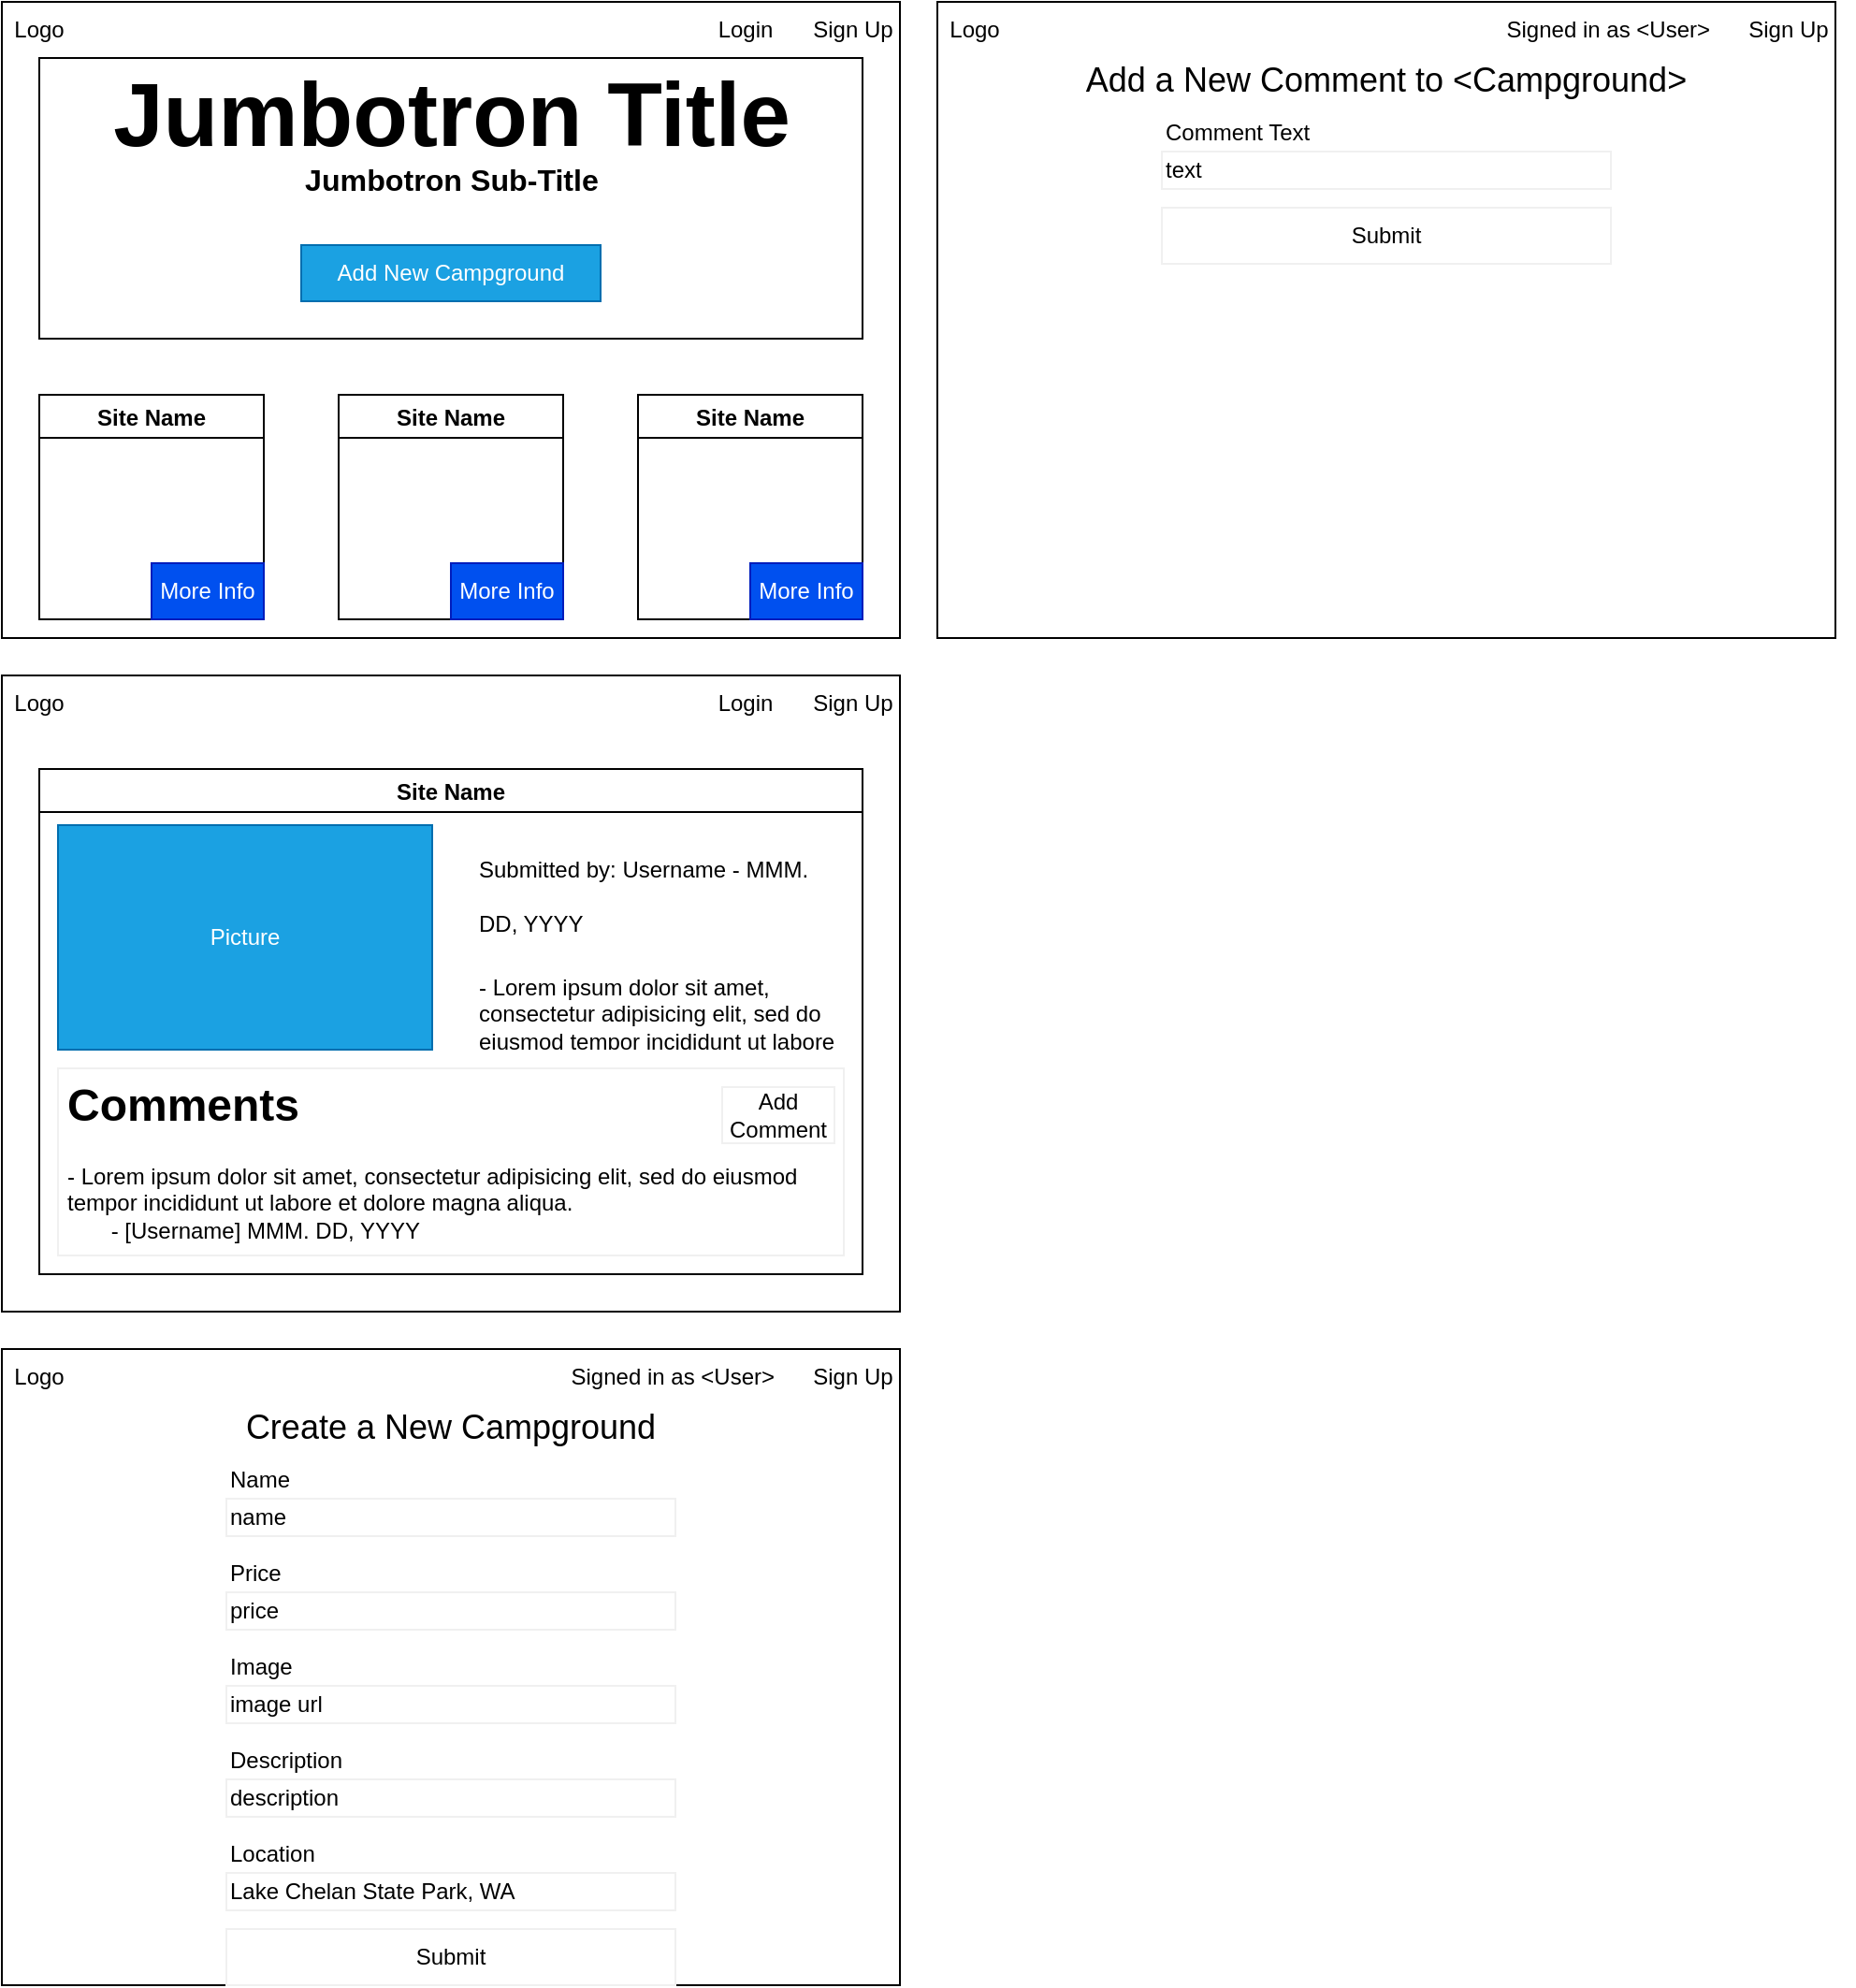 <mxfile version="13.10.0" type="embed">
    <diagram id="F4u_9Ul08jjEbGr49d2d" name="Page-1">
        <mxGraphModel dx="832" dy="429" grid="1" gridSize="10" guides="1" tooltips="1" connect="1" arrows="1" fold="1" page="1" pageScale="1" pageWidth="850" pageHeight="1100" math="0" shadow="0">
            <root>
                <mxCell id="0"/>
                <mxCell id="1" parent="0"/>
                <mxCell id="25" value="" style="group;" vertex="1" connectable="0" parent="1">
                    <mxGeometry width="480" height="340" as="geometry"/>
                </mxCell>
                <mxCell id="11" value="" style="rounded=0;whiteSpace=wrap;html=1;container=1;" vertex="1" parent="25">
                    <mxGeometry width="480" height="340" as="geometry"/>
                </mxCell>
                <mxCell id="57" value="" style="rounded=0;whiteSpace=wrap;html=1;" vertex="1" parent="11">
                    <mxGeometry x="20" y="30" width="440" height="150" as="geometry"/>
                </mxCell>
                <mxCell id="24" value="Sign Up" style="text;html=1;align=center;verticalAlign=middle;whiteSpace=wrap;rounded=0;" vertex="1" parent="11">
                    <mxGeometry x="430" width="50" height="30" as="geometry"/>
                </mxCell>
                <mxCell id="58" value="&lt;h6&gt;Jumbotron Sub-Title&lt;/h6&gt;" style="text;strokeColor=none;fillColor=none;html=1;fontSize=24;fontStyle=1;verticalAlign=middle;align=center;" vertex="1" parent="11">
                    <mxGeometry x="20" y="80" width="440" height="30" as="geometry"/>
                </mxCell>
                <mxCell id="20" value="Add New Campground" style="text;html=1;strokeColor=#006EAF;fillColor=#1ba1e2;align=center;verticalAlign=middle;whiteSpace=wrap;rounded=0;fontColor=#ffffff;" vertex="1" parent="11">
                    <mxGeometry x="160" y="130" width="160" height="30" as="geometry"/>
                </mxCell>
                <mxCell id="15" value="&lt;h1&gt;Jumbotron Title&lt;/h1&gt;" style="text;strokeColor=none;fillColor=none;html=1;fontSize=24;fontStyle=1;verticalAlign=middle;align=center;" vertex="1" parent="11">
                    <mxGeometry x="20" y="40" width="440" height="40" as="geometry"/>
                </mxCell>
                <mxCell id="8" value="Site Name" style="swimlane;" vertex="1" parent="25">
                    <mxGeometry x="340" y="210" width="120" height="120" as="geometry"/>
                </mxCell>
                <mxCell id="9" value="Site Name" style="swimlane;" vertex="1" parent="25">
                    <mxGeometry x="180" y="210" width="120" height="120" as="geometry"/>
                </mxCell>
                <mxCell id="10" value="Site Name" style="swimlane;" vertex="1" parent="25">
                    <mxGeometry x="20" y="210" width="120" height="120" as="geometry"/>
                </mxCell>
                <mxCell id="17" value="Login" style="text;html=1;align=center;verticalAlign=middle;whiteSpace=wrap;rounded=0;" vertex="1" parent="25">
                    <mxGeometry x="370" width="55" height="30" as="geometry"/>
                </mxCell>
                <mxCell id="21" value="More Info" style="text;html=1;strokeColor=#001DBC;fillColor=#0050ef;align=center;verticalAlign=middle;whiteSpace=wrap;rounded=0;perimeterSpacing=1;fontColor=#ffffff;" vertex="1" parent="25">
                    <mxGeometry x="80" y="300" width="60" height="30" as="geometry"/>
                </mxCell>
                <mxCell id="22" value="More Info" style="text;html=1;strokeColor=#001DBC;fillColor=#0050ef;align=center;verticalAlign=middle;whiteSpace=wrap;rounded=0;perimeterSpacing=1;fontColor=#ffffff;" vertex="1" parent="25">
                    <mxGeometry x="240" y="300" width="60" height="30" as="geometry"/>
                </mxCell>
                <mxCell id="23" value="More Info" style="text;html=1;strokeColor=#001DBC;fillColor=#0050ef;align=center;verticalAlign=middle;whiteSpace=wrap;rounded=0;perimeterSpacing=1;fontColor=#ffffff;" vertex="1" parent="25">
                    <mxGeometry x="400" y="300" width="60" height="30" as="geometry"/>
                </mxCell>
                <mxCell id="55" value="Logo" style="text;html=1;align=center;verticalAlign=middle;whiteSpace=wrap;rounded=0;" vertex="1" parent="25">
                    <mxGeometry width="40" height="30" as="geometry"/>
                </mxCell>
                <mxCell id="54" value="" style="group" vertex="1" connectable="0" parent="1">
                    <mxGeometry y="360" width="480" height="420" as="geometry"/>
                </mxCell>
                <mxCell id="65" value="" style="group" vertex="1" connectable="0" parent="54">
                    <mxGeometry width="480" height="340" as="geometry"/>
                </mxCell>
                <mxCell id="27" value="" style="rounded=0;whiteSpace=wrap;html=1;" vertex="1" parent="65">
                    <mxGeometry width="480" height="340" as="geometry"/>
                </mxCell>
                <mxCell id="52" value="&lt;h1&gt;Comments&lt;/h1&gt;&lt;p&gt;- Lorem ipsum dolor sit amet, consectetur adipisicing elit, sed do eiusmod tempor incididunt ut labore et dolore magna aliqua.&lt;br&gt;&lt;span&gt;&amp;nbsp; &amp;nbsp; &amp;nbsp; &amp;nbsp;- [Username] MMM. DD, YYYY&lt;/span&gt;&lt;/p&gt;&lt;p&gt;- Lorem ipsum dolor sit amet, consectetur adipisicing elit, sed do eiusmod tempor incididunt ut labore et dolore magna aliqua.&lt;br&gt;&lt;span&gt;&amp;nbsp; &amp;nbsp; &amp;nbsp; &amp;nbsp;- [Username] MMM. DD, YYYY&lt;/span&gt;&lt;span&gt;&lt;br&gt;&lt;/span&gt;&lt;/p&gt;" style="text;html=1;fillColor=none;spacing=5;spacingTop=-20;whiteSpace=wrap;overflow=hidden;rounded=0;strokeColor=#f0f0f0;" vertex="1" parent="65">
                    <mxGeometry x="30" y="210" width="420" height="100" as="geometry"/>
                </mxCell>
                <mxCell id="28" value="Site Name" style="swimlane;" vertex="1" parent="65">
                    <mxGeometry x="20" y="50" width="440" height="270" as="geometry"/>
                </mxCell>
                <mxCell id="38" value="Add Comment" style="text;html=1;align=center;verticalAlign=middle;whiteSpace=wrap;rounded=0;strokeColor=#f0f0f0;" vertex="1" parent="65">
                    <mxGeometry x="385" y="220" width="60" height="30" as="geometry"/>
                </mxCell>
                <mxCell id="51" value="Picture" style="text;html=1;align=center;verticalAlign=middle;whiteSpace=wrap;rounded=0;fillColor=#1ba1e2;strokeColor=#006EAF;fontColor=#ffffff;" vertex="1" parent="65">
                    <mxGeometry x="30" y="80" width="200" height="120" as="geometry"/>
                </mxCell>
                <mxCell id="53" value="&lt;h1&gt;&lt;span style=&quot;font-size: 12px ; font-weight: normal&quot;&gt;Submitted by: Username - MMM. DD, YYYY&lt;/span&gt;&lt;/h1&gt;&lt;p&gt;- Lorem ipsum dolor sit amet, consectetur adipisicing elit, sed do eiusmod tempor incididunt ut labore et dolore magna aliqua.&lt;br&gt;&lt;/p&gt;" style="text;html=1;strokeColor=none;fillColor=none;spacing=5;spacingTop=-20;whiteSpace=wrap;overflow=hidden;rounded=0;" vertex="1" parent="65">
                    <mxGeometry x="250" y="80" width="200" height="120" as="geometry"/>
                </mxCell>
                <mxCell id="62" value="Sign Up" style="text;html=1;align=center;verticalAlign=middle;whiteSpace=wrap;rounded=0;" vertex="1" parent="65">
                    <mxGeometry x="430" width="50" height="30" as="geometry"/>
                </mxCell>
                <mxCell id="63" value="Login" style="text;html=1;align=center;verticalAlign=middle;whiteSpace=wrap;rounded=0;" vertex="1" parent="65">
                    <mxGeometry x="370" width="55" height="30" as="geometry"/>
                </mxCell>
                <mxCell id="64" value="Logo" style="text;html=1;align=center;verticalAlign=middle;whiteSpace=wrap;rounded=0;" vertex="1" parent="65">
                    <mxGeometry width="40" height="30" as="geometry"/>
                </mxCell>
                <mxCell id="66" value="" style="group" vertex="1" connectable="0" parent="1">
                    <mxGeometry y="720" width="490" height="340" as="geometry"/>
                </mxCell>
                <mxCell id="67" value="" style="rounded=0;whiteSpace=wrap;html=1;" vertex="1" parent="66">
                    <mxGeometry width="480" height="340" as="geometry"/>
                </mxCell>
                <mxCell id="70" value="Submit" style="text;html=1;align=center;verticalAlign=middle;whiteSpace=wrap;rounded=0;strokeColor=#f0f0f0;" vertex="1" parent="66">
                    <mxGeometry x="120" y="310" width="240" height="30" as="geometry"/>
                </mxCell>
                <mxCell id="71" value="name" style="text;html=1;align=left;verticalAlign=middle;whiteSpace=wrap;rounded=0;strokeColor=#f0f0f0;" vertex="1" parent="66">
                    <mxGeometry x="120" y="80" width="240" height="20" as="geometry"/>
                </mxCell>
                <mxCell id="72" value="&lt;h1&gt;&lt;span style=&quot;font-weight: 400&quot;&gt;&lt;font style=&quot;font-size: 18px&quot;&gt;Create a New Campground&lt;/font&gt;&lt;/span&gt;&lt;/h1&gt;" style="text;html=1;strokeColor=none;fillColor=none;spacing=5;spacingTop=-20;whiteSpace=wrap;overflow=hidden;rounded=0;align=center;" vertex="1" parent="66">
                    <mxGeometry x="120" y="20" width="240" height="50" as="geometry"/>
                </mxCell>
                <mxCell id="73" value="Sign Up" style="text;html=1;align=center;verticalAlign=middle;whiteSpace=wrap;rounded=0;" vertex="1" parent="66">
                    <mxGeometry x="430" width="50" height="30" as="geometry"/>
                </mxCell>
                <mxCell id="74" value="Signed in as &amp;lt;User&amp;gt;" style="text;html=1;align=right;verticalAlign=middle;whiteSpace=wrap;rounded=0;" vertex="1" parent="66">
                    <mxGeometry x="290" width="125" height="30" as="geometry"/>
                </mxCell>
                <mxCell id="75" value="Logo" style="text;html=1;align=center;verticalAlign=middle;whiteSpace=wrap;rounded=0;" vertex="1" parent="66">
                    <mxGeometry width="40" height="30" as="geometry"/>
                </mxCell>
                <mxCell id="76" value="Name" style="text;html=1;align=left;verticalAlign=middle;whiteSpace=wrap;rounded=0;" vertex="1" parent="66">
                    <mxGeometry x="120" y="60" width="240" height="20" as="geometry"/>
                </mxCell>
                <mxCell id="77" value="price" style="text;html=1;align=left;verticalAlign=middle;whiteSpace=wrap;rounded=0;strokeColor=#f0f0f0;" vertex="1" parent="66">
                    <mxGeometry x="120" y="130" width="240" height="20" as="geometry"/>
                </mxCell>
                <mxCell id="78" value="Price" style="text;html=1;align=left;verticalAlign=middle;whiteSpace=wrap;rounded=0;" vertex="1" parent="66">
                    <mxGeometry x="120" y="110" width="240" height="20" as="geometry"/>
                </mxCell>
                <mxCell id="79" value="image url" style="text;html=1;align=left;verticalAlign=middle;whiteSpace=wrap;rounded=0;strokeColor=#f0f0f0;" vertex="1" parent="66">
                    <mxGeometry x="120" y="180" width="240" height="20" as="geometry"/>
                </mxCell>
                <mxCell id="80" value="Image" style="text;html=1;align=left;verticalAlign=middle;whiteSpace=wrap;rounded=0;" vertex="1" parent="66">
                    <mxGeometry x="120" y="160" width="240" height="20" as="geometry"/>
                </mxCell>
                <mxCell id="81" value="description" style="text;html=1;align=left;verticalAlign=middle;whiteSpace=wrap;rounded=0;strokeColor=#f0f0f0;" vertex="1" parent="66">
                    <mxGeometry x="120" y="230" width="240" height="20" as="geometry"/>
                </mxCell>
                <mxCell id="82" value="Description" style="text;html=1;align=left;verticalAlign=middle;whiteSpace=wrap;rounded=0;" vertex="1" parent="66">
                    <mxGeometry x="120" y="210" width="240" height="20" as="geometry"/>
                </mxCell>
                <mxCell id="83" value="Lake Chelan State Park, WA&amp;nbsp;" style="text;html=1;align=left;verticalAlign=middle;whiteSpace=wrap;rounded=0;strokeColor=#f0f0f0;" vertex="1" parent="66">
                    <mxGeometry x="120" y="280" width="240" height="20" as="geometry"/>
                </mxCell>
                <mxCell id="84" value="Location" style="text;html=1;align=left;verticalAlign=middle;whiteSpace=wrap;rounded=0;" vertex="1" parent="66">
                    <mxGeometry x="120" y="260" width="240" height="20" as="geometry"/>
                </mxCell>
                <mxCell id="85" value="" style="group" vertex="1" connectable="0" parent="1">
                    <mxGeometry x="500" width="490" height="340" as="geometry"/>
                </mxCell>
                <mxCell id="86" value="" style="rounded=0;whiteSpace=wrap;html=1;" vertex="1" parent="85">
                    <mxGeometry width="480" height="340" as="geometry"/>
                </mxCell>
                <mxCell id="87" value="Submit" style="text;html=1;align=center;verticalAlign=middle;whiteSpace=wrap;rounded=0;strokeColor=#f0f0f0;" vertex="1" parent="85">
                    <mxGeometry x="120" y="110" width="240" height="30" as="geometry"/>
                </mxCell>
                <mxCell id="88" value="text" style="text;html=1;align=left;verticalAlign=middle;whiteSpace=wrap;rounded=0;strokeColor=#f0f0f0;" vertex="1" parent="85">
                    <mxGeometry x="120" y="80" width="240" height="20" as="geometry"/>
                </mxCell>
                <mxCell id="89" value="&lt;h1&gt;&lt;span style=&quot;font-weight: 400&quot;&gt;&lt;font style=&quot;font-size: 18px&quot;&gt;Add a New Comment to &amp;lt;Campground&amp;gt;&lt;/font&gt;&lt;/span&gt;&lt;/h1&gt;" style="text;html=1;strokeColor=none;fillColor=none;spacing=5;spacingTop=-20;whiteSpace=wrap;overflow=hidden;rounded=0;align=center;" vertex="1" parent="85">
                    <mxGeometry x="60" y="20" width="360" height="50" as="geometry"/>
                </mxCell>
                <mxCell id="90" value="Sign Up" style="text;html=1;align=center;verticalAlign=middle;whiteSpace=wrap;rounded=0;" vertex="1" parent="85">
                    <mxGeometry x="430" width="50" height="30" as="geometry"/>
                </mxCell>
                <mxCell id="91" value="Signed in as &amp;lt;User&amp;gt;" style="text;html=1;align=right;verticalAlign=middle;whiteSpace=wrap;rounded=0;" vertex="1" parent="85">
                    <mxGeometry x="290" width="125" height="30" as="geometry"/>
                </mxCell>
                <mxCell id="92" value="Logo" style="text;html=1;align=center;verticalAlign=middle;whiteSpace=wrap;rounded=0;" vertex="1" parent="85">
                    <mxGeometry width="40" height="30" as="geometry"/>
                </mxCell>
                <mxCell id="93" value="Comment Text" style="text;html=1;align=left;verticalAlign=middle;whiteSpace=wrap;rounded=0;" vertex="1" parent="85">
                    <mxGeometry x="120" y="60" width="240" height="20" as="geometry"/>
                </mxCell>
            </root>
        </mxGraphModel>
    </diagram>
</mxfile>